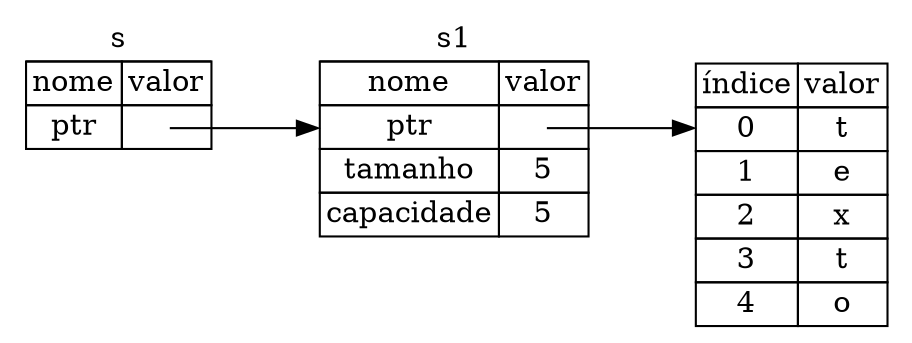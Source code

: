 digraph {
    rankdir=LR;
    overlap=false;
    dpi=300.0;
    node [shape="plaintext"];

    table0[label=<<TABLE BORDER="0" CELLBORDER="1" CELLSPACING="0">
        <TR><TD COLSPAN="2" SIDES="B">s</TD></TR>
        <TR><TD>nome</TD><TD>valor</TD></TR>
        <TR><TD>ptr</TD><TD PORT="borrower"></TD></TR>
    </TABLE>>];
    table1[label=<<TABLE BORDER="0" CELLBORDER="1" CELLSPACING="0">
        <TR><TD COLSPAN="2" SIDES="B">s1</TD></TR>
        <TR><TD>nome</TD><TD>valor</TD></TR>
        <TR><TD PORT="borrowee">ptr</TD><TD PORT="pointer"></TD></TR>
        <TR><TD>tamanho</TD><TD>5</TD></TR>
        <TR><TD>capacidade</TD><TD>5</TD></TR>
    </TABLE>>];
    table2[label=<<TABLE BORDER="0" CELLBORDER="1" CELLSPACING="0">
        <TR><TD>índice</TD><TD>valor</TD></TR>
        <TR><TD PORT="pointee">0</TD><TD>t</TD></TR>
        <TR><TD>1</TD><TD>e</TD></TR>
        <TR><TD>2</TD><TD>x</TD></TR>
        <TR><TD>3</TD><TD>t</TD></TR>
        <TR><TD>4</TD><TD>o</TD></TR>
    </TABLE>>];

    edge[tailclip="false"];
    table1:pointer:c -> table2:pointee;
    table0:borrower:c -> table1:borrowee;
}

